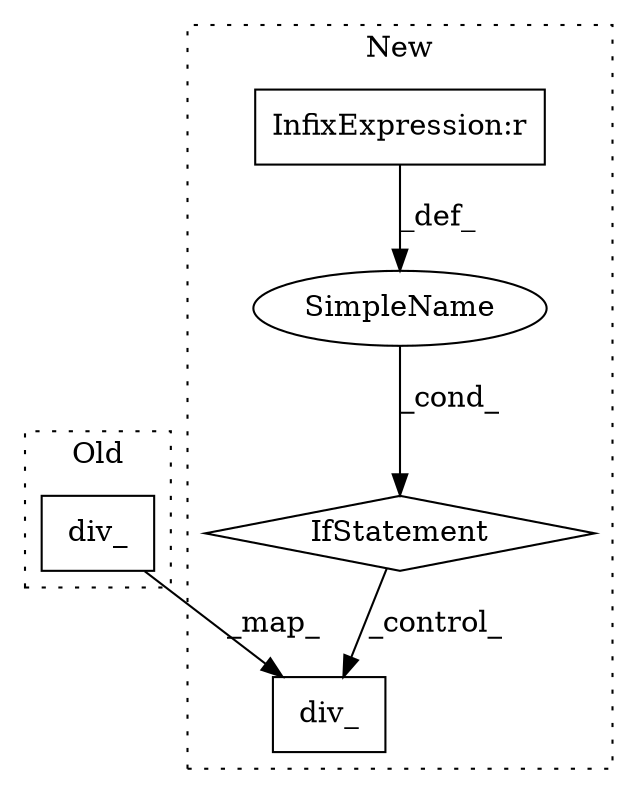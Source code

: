 digraph G {
subgraph cluster0 {
1 [label="div_" a="32" s="2939,2960" l="5,1" shape="box"];
label = "Old";
style="dotted";
}
subgraph cluster1 {
2 [label="div_" a="32" s="2991,3012" l="5,1" shape="box"];
3 [label="IfStatement" a="25" s="2947,2971" l="4,2" shape="diamond"];
4 [label="SimpleName" a="42" s="" l="" shape="ellipse"];
5 [label="InfixExpression:r" a="27" s="2967" l="3" shape="box"];
label = "New";
style="dotted";
}
1 -> 2 [label="_map_"];
3 -> 2 [label="_control_"];
4 -> 3 [label="_cond_"];
5 -> 4 [label="_def_"];
}